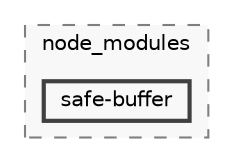 digraph "backend/node_modules/safe-buffer"
{
 // LATEX_PDF_SIZE
  bgcolor="transparent";
  edge [fontname=Helvetica,fontsize=10,labelfontname=Helvetica,labelfontsize=10];
  node [fontname=Helvetica,fontsize=10,shape=box,height=0.2,width=0.4];
  compound=true
  subgraph clusterdir_86dbea9de526ba50b112ba867d8b4b1f {
    graph [ bgcolor="#f8f8f8", pencolor="grey50", label="node_modules", fontname=Helvetica,fontsize=10 style="filled,dashed", URL="dir_86dbea9de526ba50b112ba867d8b4b1f.html",tooltip=""]
  dir_f0cf48574b1ec5bd91d7e3ffb28a702e [label="safe-buffer", fillcolor="#f8f8f8", color="grey25", style="filled,bold", URL="dir_f0cf48574b1ec5bd91d7e3ffb28a702e.html",tooltip=""];
  }
}
